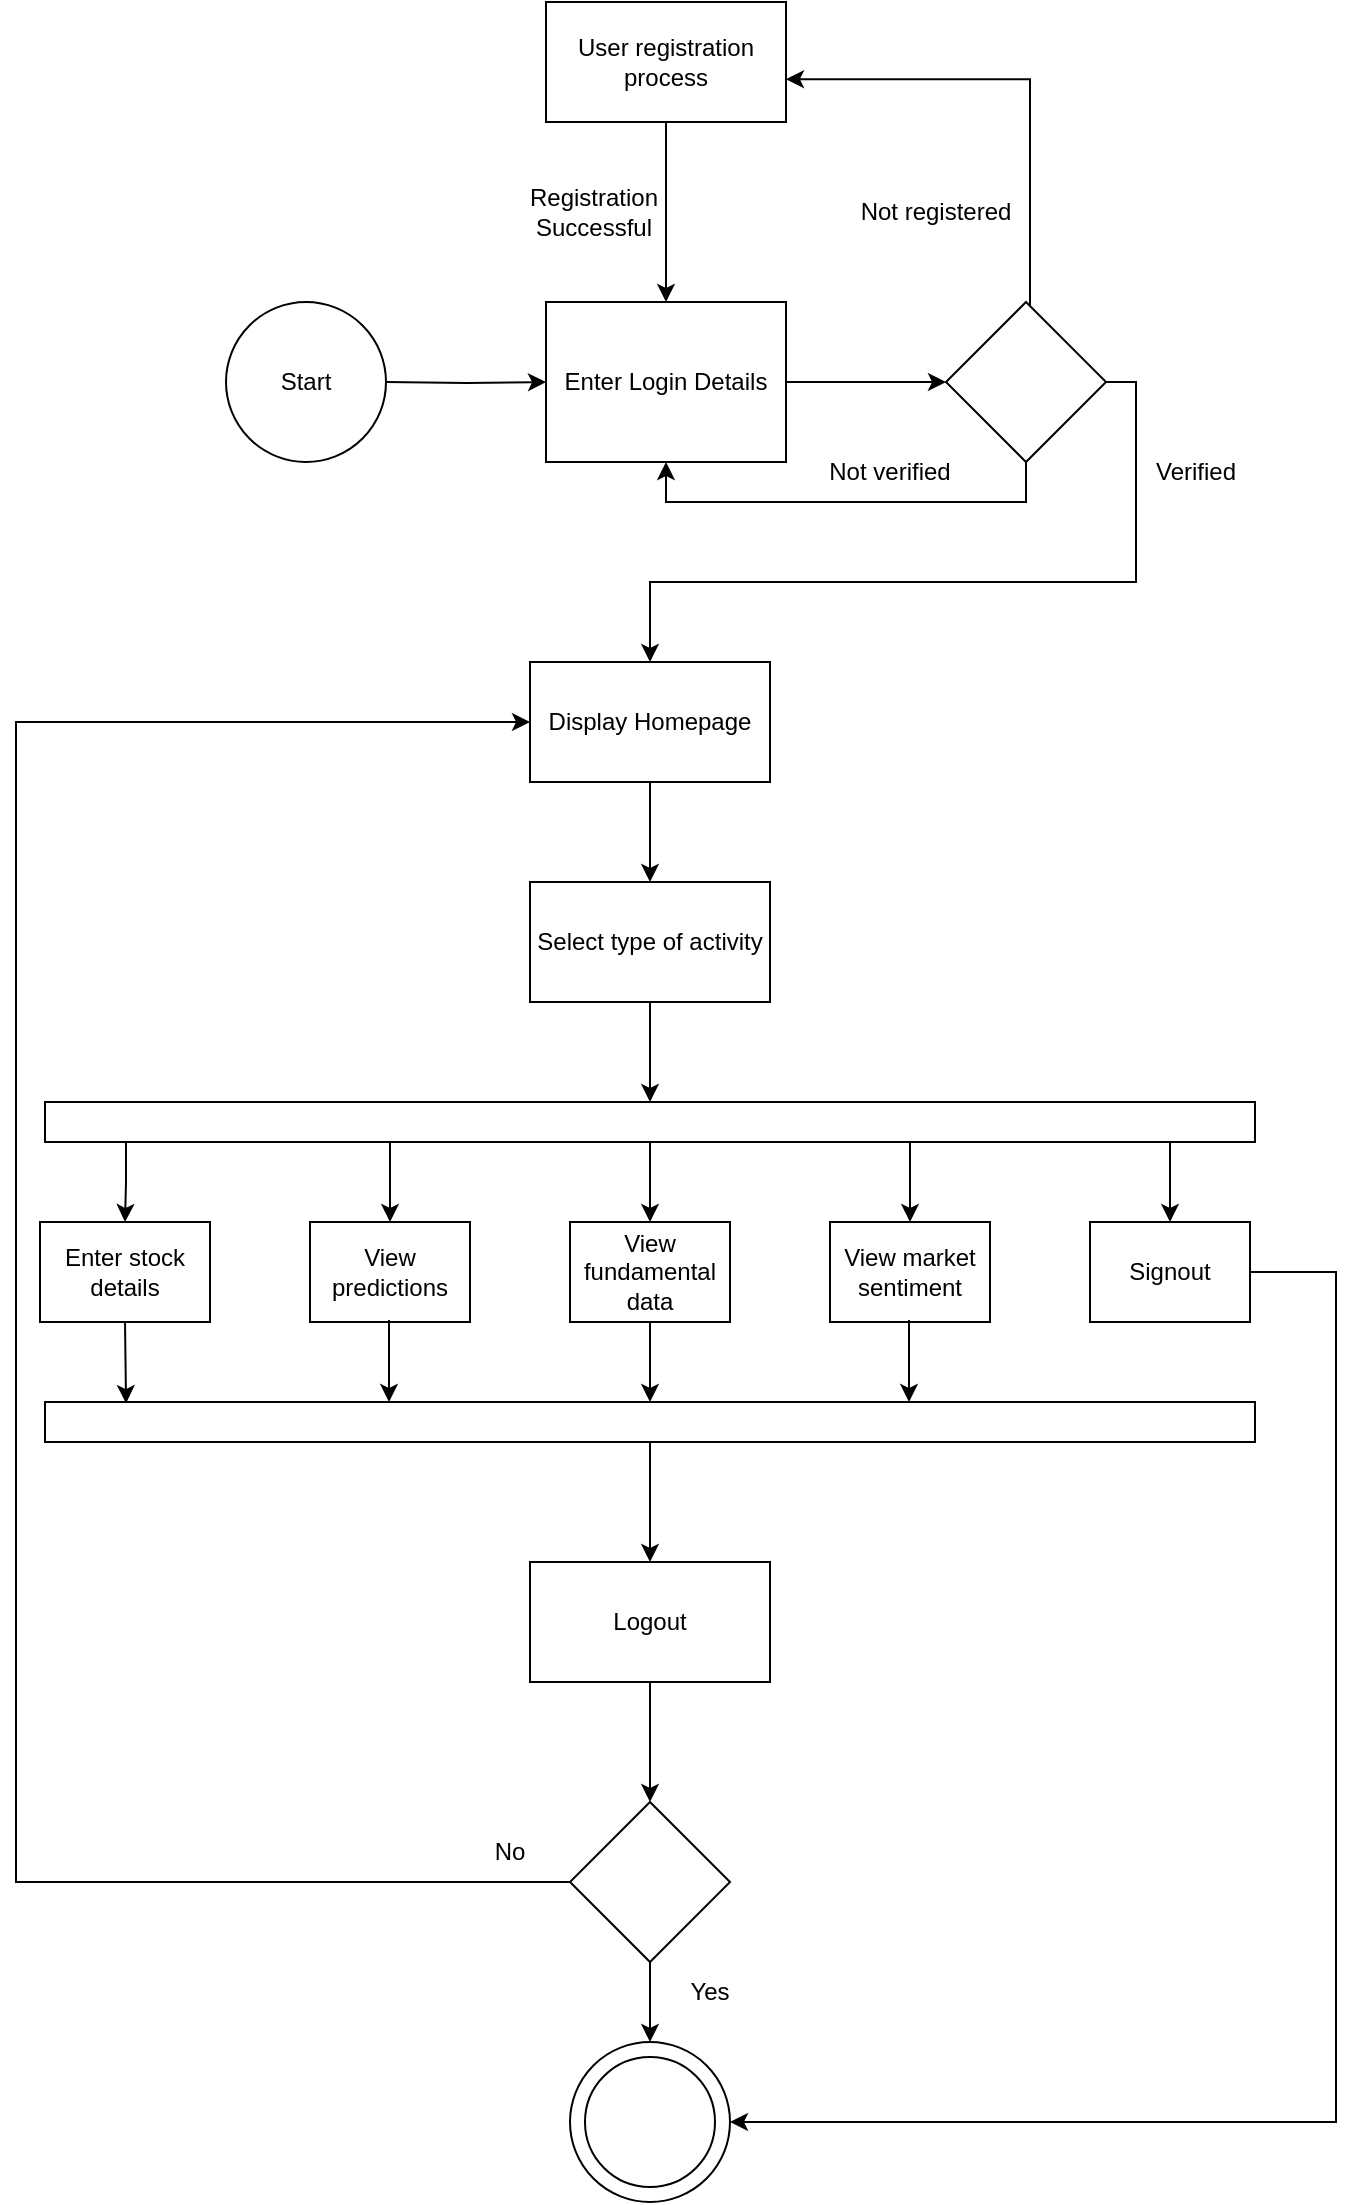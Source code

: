 <mxfile version="22.0.3" type="device">
  <diagram name="Page-1" id="GZqRKV26xeEZqx7GkDja">
    <mxGraphModel dx="1276" dy="606" grid="1" gridSize="10" guides="1" tooltips="1" connect="1" arrows="1" fold="1" page="1" pageScale="1" pageWidth="850" pageHeight="1100" math="0" shadow="0">
      <root>
        <mxCell id="0" />
        <mxCell id="1" parent="0" />
        <mxCell id="QL8_GPvUac84o8GqKFUe-1" value="Start" style="ellipse;whiteSpace=wrap;html=1;aspect=fixed;" parent="1" vertex="1">
          <mxGeometry x="205" y="150" width="80" height="80" as="geometry" />
        </mxCell>
        <mxCell id="QL8_GPvUac84o8GqKFUe-6" style="edgeStyle=orthogonalEdgeStyle;rounded=0;orthogonalLoop=1;jettySize=auto;html=1;entryX=0;entryY=0.5;entryDx=0;entryDy=0;" parent="1" target="QL8_GPvUac84o8GqKFUe-4" edge="1">
          <mxGeometry relative="1" as="geometry">
            <mxPoint x="285" y="190" as="sourcePoint" />
          </mxGeometry>
        </mxCell>
        <mxCell id="QL8_GPvUac84o8GqKFUe-8" style="edgeStyle=orthogonalEdgeStyle;rounded=0;orthogonalLoop=1;jettySize=auto;html=1;entryX=0;entryY=0.5;entryDx=0;entryDy=0;" parent="1" source="QL8_GPvUac84o8GqKFUe-4" target="QL8_GPvUac84o8GqKFUe-7" edge="1">
          <mxGeometry relative="1" as="geometry" />
        </mxCell>
        <mxCell id="QL8_GPvUac84o8GqKFUe-4" value="Enter Login Details" style="rounded=0;whiteSpace=wrap;html=1;" parent="1" vertex="1">
          <mxGeometry x="365" y="150" width="120" height="80" as="geometry" />
        </mxCell>
        <mxCell id="QL8_GPvUac84o8GqKFUe-10" style="edgeStyle=orthogonalEdgeStyle;rounded=0;orthogonalLoop=1;jettySize=auto;html=1;entryX=0.5;entryY=1;entryDx=0;entryDy=0;" parent="1" source="QL8_GPvUac84o8GqKFUe-7" target="QL8_GPvUac84o8GqKFUe-4" edge="1">
          <mxGeometry relative="1" as="geometry">
            <Array as="points">
              <mxPoint x="605" y="250" />
              <mxPoint x="425" y="250" />
            </Array>
          </mxGeometry>
        </mxCell>
        <mxCell id="QL8_GPvUac84o8GqKFUe-14" style="edgeStyle=orthogonalEdgeStyle;rounded=0;orthogonalLoop=1;jettySize=auto;html=1;entryX=0.5;entryY=0;entryDx=0;entryDy=0;" parent="1" source="QL8_GPvUac84o8GqKFUe-7" target="QL8_GPvUac84o8GqKFUe-13" edge="1">
          <mxGeometry relative="1" as="geometry">
            <Array as="points">
              <mxPoint x="660" y="190" />
              <mxPoint x="660" y="290" />
              <mxPoint x="417" y="290" />
            </Array>
          </mxGeometry>
        </mxCell>
        <mxCell id="QL8_GPvUac84o8GqKFUe-7" value="" style="rhombus;whiteSpace=wrap;html=1;" parent="1" vertex="1">
          <mxGeometry x="565" y="150" width="80" height="80" as="geometry" />
        </mxCell>
        <mxCell id="QL8_GPvUac84o8GqKFUe-11" value="Not verified" style="text;html=1;strokeColor=none;fillColor=none;align=center;verticalAlign=middle;whiteSpace=wrap;rounded=0;" parent="1" vertex="1">
          <mxGeometry x="477" y="220" width="120" height="30" as="geometry" />
        </mxCell>
        <mxCell id="QL8_GPvUac84o8GqKFUe-12" value="Not registered" style="text;html=1;strokeColor=none;fillColor=none;align=center;verticalAlign=middle;whiteSpace=wrap;rounded=0;" parent="1" vertex="1">
          <mxGeometry x="500" y="90" width="120" height="30" as="geometry" />
        </mxCell>
        <mxCell id="QL8_GPvUac84o8GqKFUe-16" style="edgeStyle=orthogonalEdgeStyle;rounded=0;orthogonalLoop=1;jettySize=auto;html=1;entryX=0.5;entryY=0;entryDx=0;entryDy=0;" parent="1" source="QL8_GPvUac84o8GqKFUe-13" target="QL8_GPvUac84o8GqKFUe-15" edge="1">
          <mxGeometry relative="1" as="geometry" />
        </mxCell>
        <mxCell id="QL8_GPvUac84o8GqKFUe-13" value="Display Homepage" style="rounded=0;whiteSpace=wrap;html=1;" parent="1" vertex="1">
          <mxGeometry x="357" y="330" width="120" height="60" as="geometry" />
        </mxCell>
        <mxCell id="QL8_GPvUac84o8GqKFUe-18" style="edgeStyle=orthogonalEdgeStyle;rounded=0;orthogonalLoop=1;jettySize=auto;html=1;" parent="1" source="QL8_GPvUac84o8GqKFUe-15" target="QL8_GPvUac84o8GqKFUe-17" edge="1">
          <mxGeometry relative="1" as="geometry" />
        </mxCell>
        <mxCell id="QL8_GPvUac84o8GqKFUe-15" value="Select type of activity" style="rounded=0;whiteSpace=wrap;html=1;" parent="1" vertex="1">
          <mxGeometry x="357" y="440" width="120" height="60" as="geometry" />
        </mxCell>
        <mxCell id="QL8_GPvUac84o8GqKFUe-29" style="edgeStyle=orthogonalEdgeStyle;rounded=0;orthogonalLoop=1;jettySize=auto;html=1;exitX=0.25;exitY=1;exitDx=0;exitDy=0;entryX=0.5;entryY=0;entryDx=0;entryDy=0;" parent="1" source="QL8_GPvUac84o8GqKFUe-17" target="QL8_GPvUac84o8GqKFUe-19" edge="1">
          <mxGeometry relative="1" as="geometry">
            <Array as="points">
              <mxPoint x="155" y="570" />
              <mxPoint x="155" y="590" />
            </Array>
          </mxGeometry>
        </mxCell>
        <mxCell id="QL8_GPvUac84o8GqKFUe-30" style="edgeStyle=orthogonalEdgeStyle;rounded=0;orthogonalLoop=1;jettySize=auto;html=1;exitX=0.25;exitY=1;exitDx=0;exitDy=0;entryX=0.5;entryY=0;entryDx=0;entryDy=0;" parent="1" source="QL8_GPvUac84o8GqKFUe-17" target="QL8_GPvUac84o8GqKFUe-21" edge="1">
          <mxGeometry relative="1" as="geometry">
            <Array as="points">
              <mxPoint x="287" y="570" />
            </Array>
          </mxGeometry>
        </mxCell>
        <mxCell id="QL8_GPvUac84o8GqKFUe-31" style="edgeStyle=orthogonalEdgeStyle;rounded=0;orthogonalLoop=1;jettySize=auto;html=1;entryX=0.5;entryY=0;entryDx=0;entryDy=0;" parent="1" source="QL8_GPvUac84o8GqKFUe-17" target="QL8_GPvUac84o8GqKFUe-23" edge="1">
          <mxGeometry relative="1" as="geometry" />
        </mxCell>
        <mxCell id="QL8_GPvUac84o8GqKFUe-32" style="edgeStyle=orthogonalEdgeStyle;rounded=0;orthogonalLoop=1;jettySize=auto;html=1;exitX=0.75;exitY=1;exitDx=0;exitDy=0;entryX=0.5;entryY=0;entryDx=0;entryDy=0;" parent="1" source="QL8_GPvUac84o8GqKFUe-17" target="QL8_GPvUac84o8GqKFUe-24" edge="1">
          <mxGeometry relative="1" as="geometry">
            <Array as="points">
              <mxPoint x="547" y="570" />
            </Array>
          </mxGeometry>
        </mxCell>
        <mxCell id="QL8_GPvUac84o8GqKFUe-33" style="edgeStyle=orthogonalEdgeStyle;rounded=0;orthogonalLoop=1;jettySize=auto;html=1;exitX=0.75;exitY=1;exitDx=0;exitDy=0;entryX=0.5;entryY=0;entryDx=0;entryDy=0;" parent="1" source="QL8_GPvUac84o8GqKFUe-17" target="QL8_GPvUac84o8GqKFUe-25" edge="1">
          <mxGeometry relative="1" as="geometry">
            <Array as="points">
              <mxPoint x="677" y="570" />
            </Array>
          </mxGeometry>
        </mxCell>
        <mxCell id="QL8_GPvUac84o8GqKFUe-17" value="" style="rounded=0;whiteSpace=wrap;html=1;" parent="1" vertex="1">
          <mxGeometry x="114.5" y="550" width="605" height="20" as="geometry" />
        </mxCell>
        <mxCell id="QL8_GPvUac84o8GqKFUe-19" value="Enter stock details" style="rounded=0;whiteSpace=wrap;html=1;" parent="1" vertex="1">
          <mxGeometry x="112" y="610" width="85" height="50" as="geometry" />
        </mxCell>
        <mxCell id="QL8_GPvUac84o8GqKFUe-21" value="View predictions" style="rounded=0;whiteSpace=wrap;html=1;" parent="1" vertex="1">
          <mxGeometry x="247" y="610" width="80" height="50" as="geometry" />
        </mxCell>
        <mxCell id="QL8_GPvUac84o8GqKFUe-28" style="edgeStyle=orthogonalEdgeStyle;rounded=0;orthogonalLoop=1;jettySize=auto;html=1;entryX=0.5;entryY=0;entryDx=0;entryDy=0;" parent="1" source="QL8_GPvUac84o8GqKFUe-23" target="QL8_GPvUac84o8GqKFUe-27" edge="1">
          <mxGeometry relative="1" as="geometry" />
        </mxCell>
        <mxCell id="QL8_GPvUac84o8GqKFUe-23" value="View fundamental data" style="rounded=0;whiteSpace=wrap;html=1;" parent="1" vertex="1">
          <mxGeometry x="377" y="610" width="80" height="50" as="geometry" />
        </mxCell>
        <mxCell id="QL8_GPvUac84o8GqKFUe-24" value="View market sentiment" style="rounded=0;whiteSpace=wrap;html=1;" parent="1" vertex="1">
          <mxGeometry x="507" y="610" width="80" height="50" as="geometry" />
        </mxCell>
        <mxCell id="QL8_GPvUac84o8GqKFUe-54" style="edgeStyle=orthogonalEdgeStyle;rounded=0;orthogonalLoop=1;jettySize=auto;html=1;entryX=1;entryY=0.5;entryDx=0;entryDy=0;" parent="1" source="QL8_GPvUac84o8GqKFUe-25" target="QL8_GPvUac84o8GqKFUe-51" edge="1">
          <mxGeometry relative="1" as="geometry">
            <Array as="points">
              <mxPoint x="760" y="635" />
              <mxPoint x="760" y="1060" />
            </Array>
          </mxGeometry>
        </mxCell>
        <mxCell id="QL8_GPvUac84o8GqKFUe-25" value="Signout" style="rounded=0;whiteSpace=wrap;html=1;" parent="1" vertex="1">
          <mxGeometry x="637" y="610" width="80" height="50" as="geometry" />
        </mxCell>
        <mxCell id="QL8_GPvUac84o8GqKFUe-44" style="edgeStyle=orthogonalEdgeStyle;rounded=0;orthogonalLoop=1;jettySize=auto;html=1;" parent="1" source="QL8_GPvUac84o8GqKFUe-27" target="QL8_GPvUac84o8GqKFUe-45" edge="1">
          <mxGeometry relative="1" as="geometry">
            <mxPoint x="417" y="780" as="targetPoint" />
          </mxGeometry>
        </mxCell>
        <mxCell id="QL8_GPvUac84o8GqKFUe-27" value="" style="rounded=0;whiteSpace=wrap;html=1;" parent="1" vertex="1">
          <mxGeometry x="114.5" y="700" width="605" height="20" as="geometry" />
        </mxCell>
        <mxCell id="QL8_GPvUac84o8GqKFUe-35" value="" style="endArrow=classic;html=1;rounded=0;exitX=0.5;exitY=1;exitDx=0;exitDy=0;entryX=0.067;entryY=0.03;entryDx=0;entryDy=0;entryPerimeter=0;" parent="1" source="QL8_GPvUac84o8GqKFUe-19" target="QL8_GPvUac84o8GqKFUe-27" edge="1">
          <mxGeometry width="50" height="50" relative="1" as="geometry">
            <mxPoint x="437" y="670" as="sourcePoint" />
            <mxPoint x="487" y="620" as="targetPoint" />
          </mxGeometry>
        </mxCell>
        <mxCell id="QL8_GPvUac84o8GqKFUe-36" value="" style="endArrow=classic;html=1;rounded=0;exitX=0.5;exitY=1;exitDx=0;exitDy=0;entryX=0.067;entryY=0.03;entryDx=0;entryDy=0;entryPerimeter=0;" parent="1" edge="1">
          <mxGeometry width="50" height="50" relative="1" as="geometry">
            <mxPoint x="286.5" y="659" as="sourcePoint" />
            <mxPoint x="286.5" y="700" as="targetPoint" />
          </mxGeometry>
        </mxCell>
        <mxCell id="QL8_GPvUac84o8GqKFUe-37" value="" style="endArrow=classic;html=1;rounded=0;exitX=0.5;exitY=1;exitDx=0;exitDy=0;entryX=0.067;entryY=0.03;entryDx=0;entryDy=0;entryPerimeter=0;" parent="1" edge="1">
          <mxGeometry width="50" height="50" relative="1" as="geometry">
            <mxPoint x="546.5" y="659" as="sourcePoint" />
            <mxPoint x="546.5" y="700" as="targetPoint" />
          </mxGeometry>
        </mxCell>
        <mxCell id="QL8_GPvUac84o8GqKFUe-41" style="edgeStyle=orthogonalEdgeStyle;rounded=0;orthogonalLoop=1;jettySize=auto;html=1;entryX=0.5;entryY=0;entryDx=0;entryDy=0;" parent="1" source="QL8_GPvUac84o8GqKFUe-39" target="QL8_GPvUac84o8GqKFUe-4" edge="1">
          <mxGeometry relative="1" as="geometry" />
        </mxCell>
        <mxCell id="QL8_GPvUac84o8GqKFUe-39" value="User registration process" style="rounded=0;whiteSpace=wrap;html=1;" parent="1" vertex="1">
          <mxGeometry x="365" width="120" height="60" as="geometry" />
        </mxCell>
        <mxCell id="QL8_GPvUac84o8GqKFUe-42" style="edgeStyle=orthogonalEdgeStyle;rounded=0;orthogonalLoop=1;jettySize=auto;html=1;entryX=1;entryY=0.643;entryDx=0;entryDy=0;entryPerimeter=0;" parent="1" source="QL8_GPvUac84o8GqKFUe-7" target="QL8_GPvUac84o8GqKFUe-39" edge="1">
          <mxGeometry relative="1" as="geometry">
            <Array as="points">
              <mxPoint x="607" y="39" />
            </Array>
          </mxGeometry>
        </mxCell>
        <mxCell id="QL8_GPvUac84o8GqKFUe-43" value="Registration&lt;br&gt;Successful" style="text;html=1;strokeColor=none;fillColor=none;align=center;verticalAlign=middle;whiteSpace=wrap;rounded=0;" parent="1" vertex="1">
          <mxGeometry x="359" y="90" width="60" height="30" as="geometry" />
        </mxCell>
        <mxCell id="QL8_GPvUac84o8GqKFUe-47" style="edgeStyle=orthogonalEdgeStyle;rounded=0;orthogonalLoop=1;jettySize=auto;html=1;entryX=0.5;entryY=0;entryDx=0;entryDy=0;" parent="1" source="QL8_GPvUac84o8GqKFUe-45" target="QL8_GPvUac84o8GqKFUe-46" edge="1">
          <mxGeometry relative="1" as="geometry" />
        </mxCell>
        <mxCell id="QL8_GPvUac84o8GqKFUe-45" value="Logout" style="rounded=0;whiteSpace=wrap;html=1;" parent="1" vertex="1">
          <mxGeometry x="357" y="780" width="120" height="60" as="geometry" />
        </mxCell>
        <mxCell id="QL8_GPvUac84o8GqKFUe-49" style="edgeStyle=orthogonalEdgeStyle;rounded=0;orthogonalLoop=1;jettySize=auto;html=1;entryX=0;entryY=0.5;entryDx=0;entryDy=0;" parent="1" source="QL8_GPvUac84o8GqKFUe-46" target="QL8_GPvUac84o8GqKFUe-13" edge="1">
          <mxGeometry relative="1" as="geometry">
            <mxPoint x="350" y="370" as="targetPoint" />
            <Array as="points">
              <mxPoint x="100" y="940" />
              <mxPoint x="100" y="360" />
            </Array>
          </mxGeometry>
        </mxCell>
        <mxCell id="QL8_GPvUac84o8GqKFUe-53" style="edgeStyle=orthogonalEdgeStyle;rounded=0;orthogonalLoop=1;jettySize=auto;html=1;entryX=0.5;entryY=0;entryDx=0;entryDy=0;" parent="1" source="QL8_GPvUac84o8GqKFUe-46" target="QL8_GPvUac84o8GqKFUe-51" edge="1">
          <mxGeometry relative="1" as="geometry" />
        </mxCell>
        <mxCell id="QL8_GPvUac84o8GqKFUe-46" value="" style="rhombus;whiteSpace=wrap;html=1;" parent="1" vertex="1">
          <mxGeometry x="377" y="900" width="80" height="80" as="geometry" />
        </mxCell>
        <mxCell id="QL8_GPvUac84o8GqKFUe-50" value="No" style="text;html=1;strokeColor=none;fillColor=none;align=center;verticalAlign=middle;whiteSpace=wrap;rounded=0;" parent="1" vertex="1">
          <mxGeometry x="317" y="910" width="60" height="30" as="geometry" />
        </mxCell>
        <mxCell id="QL8_GPvUac84o8GqKFUe-51" value="" style="ellipse;whiteSpace=wrap;html=1;aspect=fixed;" parent="1" vertex="1">
          <mxGeometry x="377" y="1020" width="80" height="80" as="geometry" />
        </mxCell>
        <mxCell id="QL8_GPvUac84o8GqKFUe-52" value="" style="ellipse;whiteSpace=wrap;html=1;aspect=fixed;" parent="1" vertex="1">
          <mxGeometry x="384.5" y="1027.5" width="65" height="65" as="geometry" />
        </mxCell>
        <mxCell id="jtk6y5ftRECymJH7QBr9-1" value="Yes" style="text;html=1;strokeColor=none;fillColor=none;align=center;verticalAlign=middle;whiteSpace=wrap;rounded=0;" vertex="1" parent="1">
          <mxGeometry x="417" y="980" width="60" height="30" as="geometry" />
        </mxCell>
        <mxCell id="jtk6y5ftRECymJH7QBr9-2" value="Verified" style="text;html=1;strokeColor=none;fillColor=none;align=center;verticalAlign=middle;whiteSpace=wrap;rounded=0;" vertex="1" parent="1">
          <mxGeometry x="659.5" y="220" width="60" height="30" as="geometry" />
        </mxCell>
      </root>
    </mxGraphModel>
  </diagram>
</mxfile>
